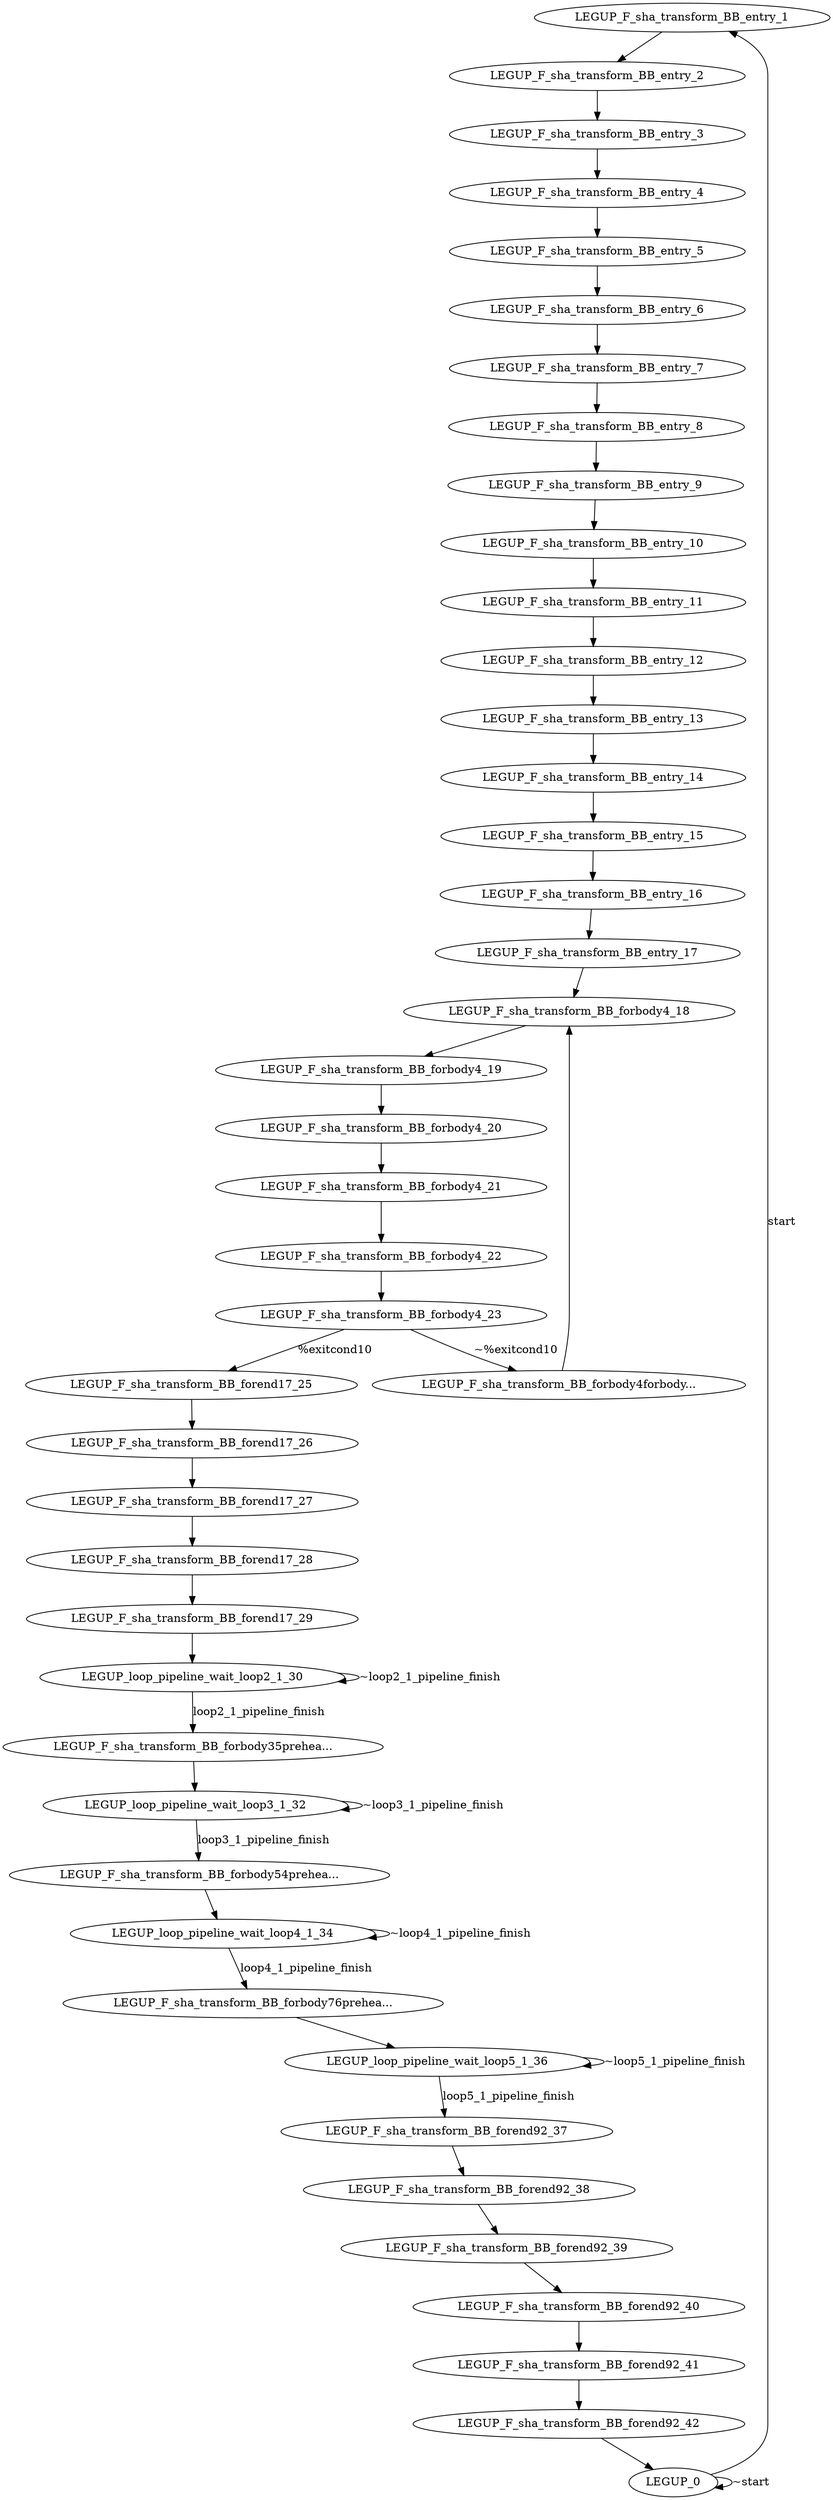 digraph {
Node0x3382e20[label="LEGUP_F_sha_transform_BB_entry_1"];
Node0x337b900[label="LEGUP_0"];
Node0x337b900 -> Node0x3382e20[label="start"];
Node0x337b900 -> Node0x337b900[label="~start"];
Node0x335abc0[label="LEGUP_F_sha_transform_BB_entry_2"];
Node0x3382e20 -> Node0x335abc0;
Node0x335ad00[label="LEGUP_F_sha_transform_BB_entry_3"];
Node0x335abc0 -> Node0x335ad00;
Node0x335ae40[label="LEGUP_F_sha_transform_BB_entry_4"];
Node0x335ad00 -> Node0x335ae40;
Node0x335b780[label="LEGUP_F_sha_transform_BB_entry_5"];
Node0x335ae40 -> Node0x335b780;
Node0x335b8c0[label="LEGUP_F_sha_transform_BB_entry_6"];
Node0x335b780 -> Node0x335b8c0;
Node0x335ba00[label="LEGUP_F_sha_transform_BB_entry_7"];
Node0x335b8c0 -> Node0x335ba00;
Node0x335c390[label="LEGUP_F_sha_transform_BB_entry_8"];
Node0x335ba00 -> Node0x335c390;
Node0x335c4d0[label="LEGUP_F_sha_transform_BB_entry_9"];
Node0x335c390 -> Node0x335c4d0;
Node0x335c610[label="LEGUP_F_sha_transform_BB_entry_10"];
Node0x335c4d0 -> Node0x335c610;
Node0x335c750[label="LEGUP_F_sha_transform_BB_entry_11"];
Node0x335c610 -> Node0x335c750;
Node0x339f760[label="LEGUP_F_sha_transform_BB_entry_12"];
Node0x335c750 -> Node0x339f760;
Node0x339f8a0[label="LEGUP_F_sha_transform_BB_entry_13"];
Node0x339f760 -> Node0x339f8a0;
Node0x339f9e0[label="LEGUP_F_sha_transform_BB_entry_14"];
Node0x339f8a0 -> Node0x339f9e0;
Node0x339fb20[label="LEGUP_F_sha_transform_BB_entry_15"];
Node0x339f9e0 -> Node0x339fb20;
Node0x338aea0[label="LEGUP_F_sha_transform_BB_entry_16"];
Node0x339fb20 -> Node0x338aea0;
Node0x338afe0[label="LEGUP_F_sha_transform_BB_entry_17"];
Node0x338aea0 -> Node0x338afe0;
Node0x337e3c0[label="LEGUP_F_sha_transform_BB_forbody4_18"];
Node0x338afe0 -> Node0x337e3c0;
Node0x335f480[label="LEGUP_F_sha_transform_BB_forbody4_19"];
Node0x337e3c0 -> Node0x335f480;
Node0x335f550[label="LEGUP_F_sha_transform_BB_forbody4_20"];
Node0x335f480 -> Node0x335f550;
Node0x335f620[label="LEGUP_F_sha_transform_BB_forbody4_21"];
Node0x335f550 -> Node0x335f620;
Node0x335f720[label="LEGUP_F_sha_transform_BB_forbody4_22"];
Node0x335f620 -> Node0x335f720;
Node0x3386600[label="LEGUP_F_sha_transform_BB_forbody4_23"];
Node0x335f720 -> Node0x3386600;
Node0x32a7270[label="LEGUP_F_sha_transform_BB_forend17_25"];
Node0x3386600 -> Node0x32a7270[label="%exitcond10"];
Node0x334fe80[label="LEGUP_F_sha_transform_BB_forbody4forbody..."];
Node0x3386600 -> Node0x334fe80[label="~%exitcond10"];
Node0x334fe80 -> Node0x337e3c0;
Node0x3391cd0[label="LEGUP_F_sha_transform_BB_forend17_26"];
Node0x32a7270 -> Node0x3391cd0;
Node0x3391da0[label="LEGUP_F_sha_transform_BB_forend17_27"];
Node0x3391cd0 -> Node0x3391da0;
Node0x3391e70[label="LEGUP_F_sha_transform_BB_forend17_28"];
Node0x3391da0 -> Node0x3391e70;
Node0x3391f40[label="LEGUP_F_sha_transform_BB_forend17_29"];
Node0x3391e70 -> Node0x3391f40;
Node0x336fbe0[label="LEGUP_loop_pipeline_wait_loop2_1_30"];
Node0x3391f40 -> Node0x336fbe0;
Node0x336fd30[label="LEGUP_F_sha_transform_BB_forbody35prehea..."];
Node0x336fbe0 -> Node0x336fd30[label="loop2_1_pipeline_finish"];
Node0x336fbe0 -> Node0x336fbe0[label="~loop2_1_pipeline_finish"];
Node0x3372210[label="LEGUP_loop_pipeline_wait_loop3_1_32"];
Node0x336fd30 -> Node0x3372210;
Node0x3372360[label="LEGUP_F_sha_transform_BB_forbody54prehea..."];
Node0x3372210 -> Node0x3372360[label="loop3_1_pipeline_finish"];
Node0x3372210 -> Node0x3372210[label="~loop3_1_pipeline_finish"];
Node0x3356da0[label="LEGUP_loop_pipeline_wait_loop4_1_34"];
Node0x3372360 -> Node0x3356da0;
Node0x3356ef0[label="LEGUP_F_sha_transform_BB_forbody76prehea..."];
Node0x3356da0 -> Node0x3356ef0[label="loop4_1_pipeline_finish"];
Node0x3356da0 -> Node0x3356da0[label="~loop4_1_pipeline_finish"];
Node0x3391320[label="LEGUP_loop_pipeline_wait_loop5_1_36"];
Node0x3356ef0 -> Node0x3391320;
Node0x3391470[label="LEGUP_F_sha_transform_BB_forend92_37"];
Node0x3391320 -> Node0x3391470[label="loop5_1_pipeline_finish"];
Node0x3391320 -> Node0x3391320[label="~loop5_1_pipeline_finish"];
Node0x337dcf0[label="LEGUP_F_sha_transform_BB_forend92_38"];
Node0x3391470 -> Node0x337dcf0;
Node0x337ddc0[label="LEGUP_F_sha_transform_BB_forend92_39"];
Node0x337dcf0 -> Node0x337ddc0;
Node0x337de90[label="LEGUP_F_sha_transform_BB_forend92_40"];
Node0x337ddc0 -> Node0x337de90;
Node0x337df60[label="LEGUP_F_sha_transform_BB_forend92_41"];
Node0x337de90 -> Node0x337df60;
Node0x337e030[label="LEGUP_F_sha_transform_BB_forend92_42"];
Node0x337df60 -> Node0x337e030;
Node0x337e030 -> Node0x337b900;
}
